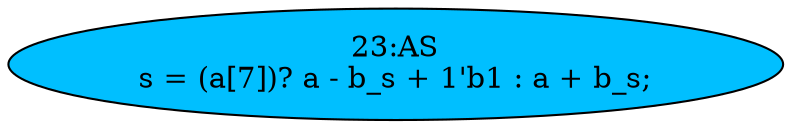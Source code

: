 strict digraph "" {
	node [label="\N"];
	"23:AS"	[ast="<pyverilog.vparser.ast.Assign object at 0x7f5db35fad10>",
		def_var="['s']",
		fillcolor=deepskyblue,
		label="23:AS
s = (a[7])? a - b_s + 1'b1 : a + b_s;",
		statements="[]",
		style=filled,
		typ=Assign,
		use_var="['a', 'a', 'b_s', 'a', 'b_s']"];
}
